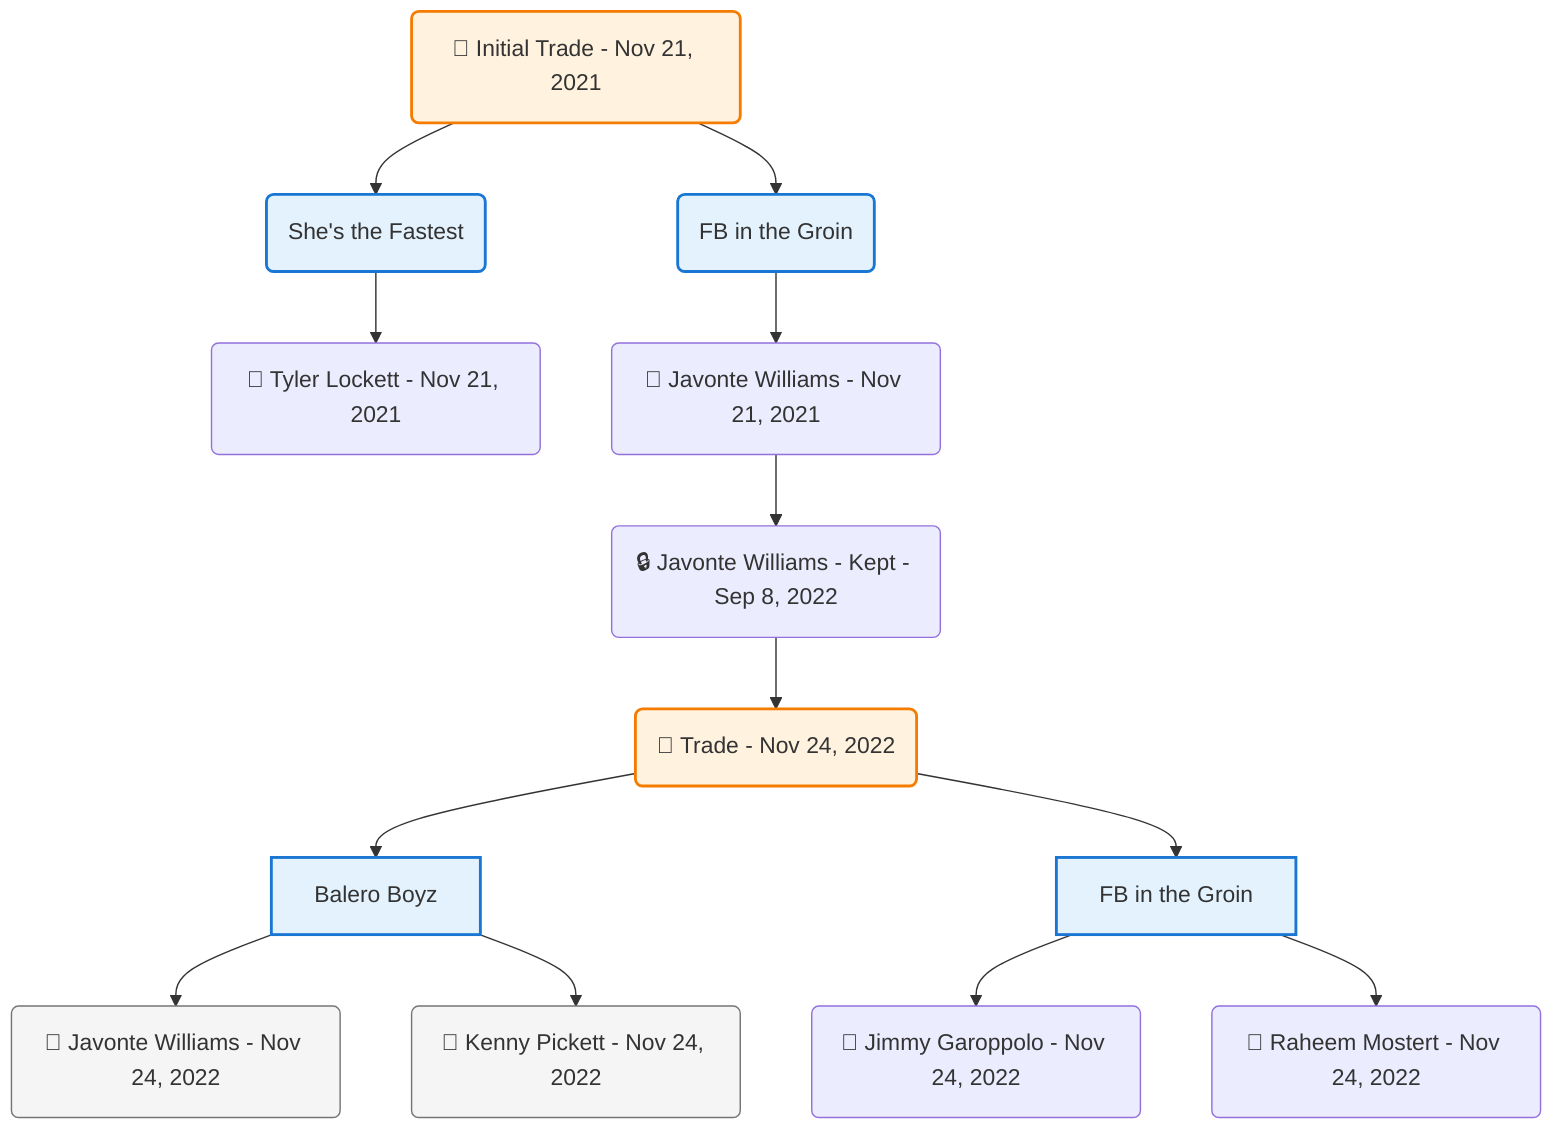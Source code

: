 flowchart TD

    TRADE_MAIN("🔄 Initial Trade - Nov 21, 2021")
    TEAM_1("She's the Fastest")
    TEAM_2("FB in the Groin")
    NODE_d99b7e5e-3a32-4532-9d08-0baa76195c3c("🔄 Tyler Lockett - Nov 21, 2021")
    NODE_ca80ff6e-10b4-4003-bc8f-590bae1c49a1("🔄 Javonte Williams - Nov 21, 2021")
    NODE_c05cdf78-2186-4d55-868a-31b339b682aa("🔒 Javonte Williams - Kept - Sep 8, 2022")
    TRADE_36c4f0e2-3a62-4a2f-aeff-004312ccd7e0_3("🔄 Trade - Nov 24, 2022")
    TEAM_2feaf03e-fb22-498e-ac8f-e596b6ba7810_4["Balero Boyz"]
    NODE_f5eadd9c-975d-4a02-8aed-9554a48dad40("🔄 Javonte Williams - Nov 24, 2022")
    NODE_f903327d-5537-4a97-941a-7d80035df23e("🔄 Kenny Pickett - Nov 24, 2022")
    TEAM_f483ecf1-cd17-4991-854b-e52dfc957b45_5["FB in the Groin"]
    NODE_9be127b4-a3d5-401c-acf7-930b29fba8bb("🔄 Jimmy Garoppolo - Nov 24, 2022")
    NODE_9cd60e06-6251-46a6-b284-c1979aa7e5cc("🔄 Raheem Mostert - Nov 24, 2022")

    TRADE_MAIN --> TEAM_1
    TRADE_MAIN --> TEAM_2
    TEAM_1 --> NODE_d99b7e5e-3a32-4532-9d08-0baa76195c3c
    TEAM_2 --> NODE_ca80ff6e-10b4-4003-bc8f-590bae1c49a1
    NODE_ca80ff6e-10b4-4003-bc8f-590bae1c49a1 --> NODE_c05cdf78-2186-4d55-868a-31b339b682aa
    NODE_c05cdf78-2186-4d55-868a-31b339b682aa --> TRADE_36c4f0e2-3a62-4a2f-aeff-004312ccd7e0_3
    TRADE_36c4f0e2-3a62-4a2f-aeff-004312ccd7e0_3 --> TEAM_2feaf03e-fb22-498e-ac8f-e596b6ba7810_4
    TEAM_2feaf03e-fb22-498e-ac8f-e596b6ba7810_4 --> NODE_f5eadd9c-975d-4a02-8aed-9554a48dad40
    TEAM_2feaf03e-fb22-498e-ac8f-e596b6ba7810_4 --> NODE_f903327d-5537-4a97-941a-7d80035df23e
    TRADE_36c4f0e2-3a62-4a2f-aeff-004312ccd7e0_3 --> TEAM_f483ecf1-cd17-4991-854b-e52dfc957b45_5
    TEAM_f483ecf1-cd17-4991-854b-e52dfc957b45_5 --> NODE_9be127b4-a3d5-401c-acf7-930b29fba8bb
    TEAM_f483ecf1-cd17-4991-854b-e52dfc957b45_5 --> NODE_9cd60e06-6251-46a6-b284-c1979aa7e5cc

    %% Node styling
    classDef teamNode fill:#e3f2fd,stroke:#1976d2,stroke-width:2px
    classDef tradeNode fill:#fff3e0,stroke:#f57c00,stroke-width:2px
    classDef playerNode fill:#f3e5f5,stroke:#7b1fa2,stroke-width:1px
    classDef nonRootPlayerNode fill:#f5f5f5,stroke:#757575,stroke-width:1px
    classDef endNode fill:#ffebee,stroke:#c62828,stroke-width:2px
    classDef waiverNode fill:#e8f5e8,stroke:#388e3c,stroke-width:2px
    classDef championshipNode fill:#fff9c4,stroke:#f57f17,stroke-width:3px

    class TEAM_1,TEAM_2,TEAM_2feaf03e-fb22-498e-ac8f-e596b6ba7810_4,TEAM_f483ecf1-cd17-4991-854b-e52dfc957b45_5 teamNode
    class NODE_f5eadd9c-975d-4a02-8aed-9554a48dad40,NODE_f903327d-5537-4a97-941a-7d80035df23e nonRootPlayerNode
    class TRADE_MAIN,TRADE_36c4f0e2-3a62-4a2f-aeff-004312ccd7e0_3 tradeNode